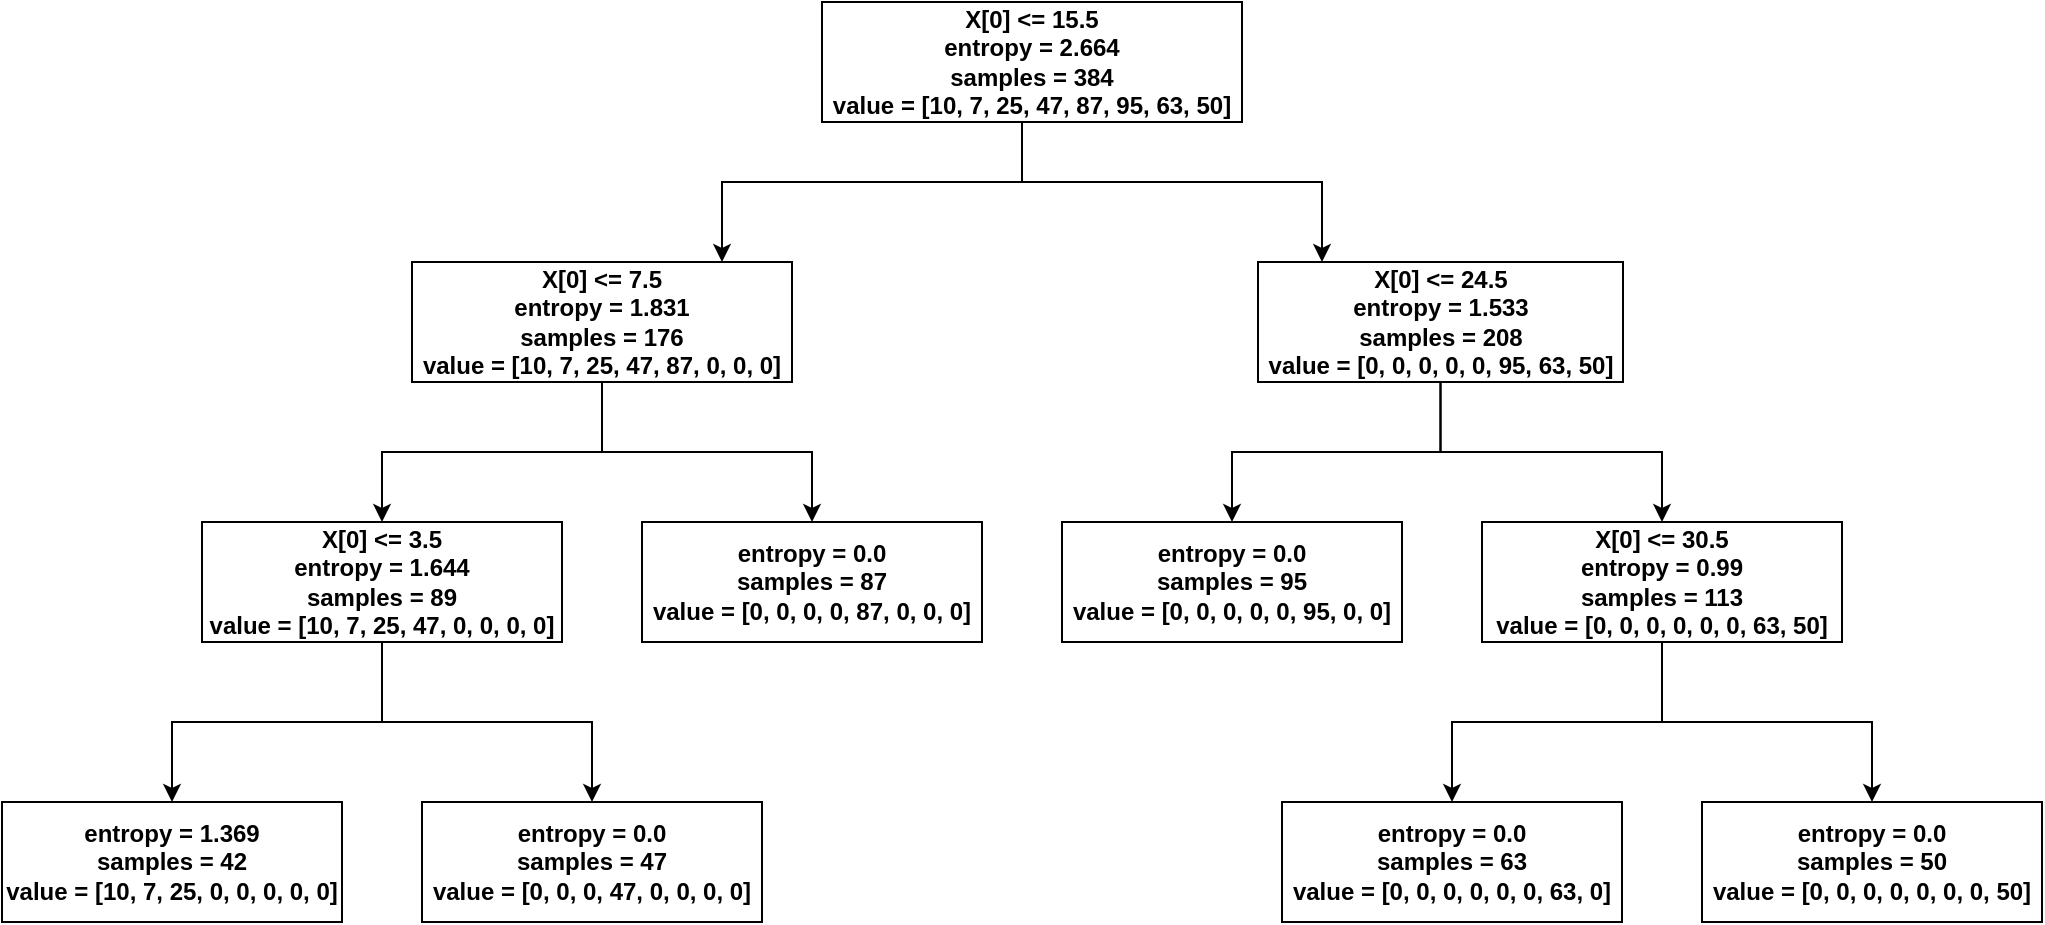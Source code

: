 <mxfile version="14.2.7" type="device"><diagram id="C5RBs43oDa-KdzZeNtuy" name="Page-1"><mxGraphModel dx="976" dy="588" grid="1" gridSize="10" guides="1" tooltips="1" connect="1" arrows="1" fold="1" page="1" pageScale="1" pageWidth="1169" pageHeight="827" math="0" shadow="0"><root><mxCell id="WIyWlLk6GJQsqaUBKTNV-0"/><mxCell id="WIyWlLk6GJQsqaUBKTNV-1" parent="WIyWlLk6GJQsqaUBKTNV-0"/><mxCell id="Q_79PvkEwVVdoDPksJvr-2" value="" style="edgeStyle=orthogonalEdgeStyle;rounded=0;orthogonalLoop=1;jettySize=auto;html=1;" parent="WIyWlLk6GJQsqaUBKTNV-1" source="Q_79PvkEwVVdoDPksJvr-0" target="Q_79PvkEwVVdoDPksJvr-1" edge="1"><mxGeometry relative="1" as="geometry"><Array as="points"><mxPoint x="560" y="130"/><mxPoint x="410" y="130"/></Array></mxGeometry></mxCell><mxCell id="Q_79PvkEwVVdoDPksJvr-5" value="" style="edgeStyle=orthogonalEdgeStyle;rounded=0;orthogonalLoop=1;jettySize=auto;html=1;" parent="WIyWlLk6GJQsqaUBKTNV-1" source="Q_79PvkEwVVdoDPksJvr-0" target="Q_79PvkEwVVdoDPksJvr-4" edge="1"><mxGeometry relative="1" as="geometry"><Array as="points"><mxPoint x="560" y="130"/><mxPoint x="710" y="130"/></Array></mxGeometry></mxCell><mxCell id="Q_79PvkEwVVdoDPksJvr-0" value="&lt;b&gt;X[0] &amp;lt;= 15.5&lt;br&gt;entropy = 2.664&lt;br&gt;samples = 384&lt;br&gt;value = [10, 7, 25, 47, 87, 95, 63, 50]&lt;/b&gt;" style="rounded=0;whiteSpace=wrap;html=1;" parent="WIyWlLk6GJQsqaUBKTNV-1" vertex="1"><mxGeometry x="460" y="40" width="210" height="60" as="geometry"/></mxCell><mxCell id="Q_79PvkEwVVdoDPksJvr-17" value="" style="edgeStyle=orthogonalEdgeStyle;rounded=0;orthogonalLoop=1;jettySize=auto;html=1;" parent="WIyWlLk6GJQsqaUBKTNV-1" source="Q_79PvkEwVVdoDPksJvr-1" target="Q_79PvkEwVVdoDPksJvr-16" edge="1"><mxGeometry relative="1" as="geometry"/></mxCell><mxCell id="Q_79PvkEwVVdoDPksJvr-21" value="" style="edgeStyle=orthogonalEdgeStyle;rounded=0;orthogonalLoop=1;jettySize=auto;html=1;entryX=0.5;entryY=0;entryDx=0;entryDy=0;" parent="WIyWlLk6GJQsqaUBKTNV-1" source="Q_79PvkEwVVdoDPksJvr-1" target="Q_79PvkEwVVdoDPksJvr-8" edge="1"><mxGeometry relative="1" as="geometry"><mxPoint x="320" y="220" as="targetPoint"/></mxGeometry></mxCell><mxCell id="Q_79PvkEwVVdoDPksJvr-1" value="&lt;b&gt;&lt;span&gt;X[0] &amp;lt;= 7.5&lt;/span&gt;&lt;br&gt;&lt;span&gt;entropy = 1.831&lt;/span&gt;&lt;br&gt;&lt;span&gt;samples = 176&lt;/span&gt;&lt;br&gt;&lt;span&gt;value = [10, 7, 25, 47, 87, 0, 0, 0]&lt;/span&gt;&lt;/b&gt;" style="rounded=0;whiteSpace=wrap;html=1;" parent="WIyWlLk6GJQsqaUBKTNV-1" vertex="1"><mxGeometry x="255" y="170" width="190" height="60" as="geometry"/></mxCell><mxCell id="Q_79PvkEwVVdoDPksJvr-19" value="" style="edgeStyle=orthogonalEdgeStyle;rounded=0;orthogonalLoop=1;jettySize=auto;html=1;" parent="WIyWlLk6GJQsqaUBKTNV-1" source="Q_79PvkEwVVdoDPksJvr-4" target="Q_79PvkEwVVdoDPksJvr-18" edge="1"><mxGeometry relative="1" as="geometry"/></mxCell><mxCell id="Q_79PvkEwVVdoDPksJvr-23" value="" style="edgeStyle=orthogonalEdgeStyle;rounded=0;orthogonalLoop=1;jettySize=auto;html=1;entryX=0.5;entryY=0;entryDx=0;entryDy=0;" parent="WIyWlLk6GJQsqaUBKTNV-1" source="Q_79PvkEwVVdoDPksJvr-4" target="Q_79PvkEwVVdoDPksJvr-13" edge="1"><mxGeometry relative="1" as="geometry"><mxPoint x="800" y="220" as="targetPoint"/></mxGeometry></mxCell><mxCell id="Q_79PvkEwVVdoDPksJvr-4" value="&lt;b&gt;&lt;span&gt;X[0] &amp;lt;= 24.5&lt;/span&gt;&lt;br&gt;&lt;span&gt;entropy = 1.533&lt;/span&gt;&lt;br&gt;&lt;span&gt;samples = 208&lt;/span&gt;&lt;br&gt;&lt;span&gt;value = [0, 0, 0, 0, 0, 95, 63, 50]&lt;/span&gt;&lt;/b&gt;" style="rounded=0;whiteSpace=wrap;html=1;" parent="WIyWlLk6GJQsqaUBKTNV-1" vertex="1"><mxGeometry x="678" y="170" width="182.5" height="60" as="geometry"/></mxCell><mxCell id="Q_79PvkEwVVdoDPksJvr-6" value="" style="edgeStyle=orthogonalEdgeStyle;rounded=0;orthogonalLoop=1;jettySize=auto;html=1;" parent="WIyWlLk6GJQsqaUBKTNV-1" source="Q_79PvkEwVVdoDPksJvr-8" target="Q_79PvkEwVVdoDPksJvr-9" edge="1"><mxGeometry relative="1" as="geometry"/></mxCell><mxCell id="Q_79PvkEwVVdoDPksJvr-7" value="" style="edgeStyle=orthogonalEdgeStyle;rounded=0;orthogonalLoop=1;jettySize=auto;html=1;" parent="WIyWlLk6GJQsqaUBKTNV-1" source="Q_79PvkEwVVdoDPksJvr-8" target="Q_79PvkEwVVdoDPksJvr-10" edge="1"><mxGeometry relative="1" as="geometry"><Array as="points"><mxPoint x="240" y="400"/><mxPoint x="345" y="400"/></Array></mxGeometry></mxCell><mxCell id="Q_79PvkEwVVdoDPksJvr-8" value="&lt;b&gt;&lt;span&gt;X[0] &amp;lt;= 3.5&lt;/span&gt;&lt;br&gt;&lt;span&gt;entropy = 1.644&lt;/span&gt;&lt;br&gt;&lt;span&gt;samples = 89&lt;/span&gt;&lt;br&gt;&lt;span&gt;value = [10, 7, 25, 47, 0, 0, 0, 0]&lt;/span&gt;&lt;/b&gt;" style="rounded=0;whiteSpace=wrap;html=1;" parent="WIyWlLk6GJQsqaUBKTNV-1" vertex="1"><mxGeometry x="150" y="300" width="180" height="60" as="geometry"/></mxCell><mxCell id="Q_79PvkEwVVdoDPksJvr-9" value="&lt;b&gt;&lt;span&gt;entropy = 1.369&lt;/span&gt;&lt;br&gt;&lt;span&gt;samples = 42&lt;/span&gt;&lt;br&gt;&lt;span&gt;value = [10, 7, 25, 0, 0, 0, 0, 0]&lt;/span&gt;&lt;/b&gt;" style="rounded=0;whiteSpace=wrap;html=1;" parent="WIyWlLk6GJQsqaUBKTNV-1" vertex="1"><mxGeometry x="50" y="440" width="170" height="60" as="geometry"/></mxCell><mxCell id="Q_79PvkEwVVdoDPksJvr-10" value="&lt;b&gt;&lt;span&gt;entropy = 0.0&lt;/span&gt;&lt;br&gt;&lt;span&gt;samples = 47&lt;/span&gt;&lt;br&gt;&lt;span&gt;value = [0, 0, 0, 47, 0, 0, 0, 0]&lt;/span&gt;&lt;/b&gt;" style="rounded=0;whiteSpace=wrap;html=1;" parent="WIyWlLk6GJQsqaUBKTNV-1" vertex="1"><mxGeometry x="260" y="440" width="170" height="60" as="geometry"/></mxCell><mxCell id="Q_79PvkEwVVdoDPksJvr-11" value="" style="edgeStyle=orthogonalEdgeStyle;rounded=0;orthogonalLoop=1;jettySize=auto;html=1;" parent="WIyWlLk6GJQsqaUBKTNV-1" source="Q_79PvkEwVVdoDPksJvr-13" target="Q_79PvkEwVVdoDPksJvr-14" edge="1"><mxGeometry relative="1" as="geometry"><Array as="points"><mxPoint x="880" y="400"/><mxPoint x="775" y="400"/></Array></mxGeometry></mxCell><mxCell id="Q_79PvkEwVVdoDPksJvr-12" value="" style="edgeStyle=orthogonalEdgeStyle;rounded=0;orthogonalLoop=1;jettySize=auto;html=1;" parent="WIyWlLk6GJQsqaUBKTNV-1" source="Q_79PvkEwVVdoDPksJvr-13" target="Q_79PvkEwVVdoDPksJvr-15" edge="1"><mxGeometry relative="1" as="geometry"/></mxCell><mxCell id="Q_79PvkEwVVdoDPksJvr-13" value="&lt;b&gt;&lt;span&gt;X[0] &amp;lt;= 30.5&lt;/span&gt;&lt;br&gt;&lt;span&gt;entropy = 0.99&lt;/span&gt;&lt;br&gt;&lt;span&gt;samples = 113&lt;/span&gt;&lt;br&gt;&lt;span&gt;value = [0, 0, 0, 0, 0, 0, 63, 50]&lt;/span&gt;&lt;/b&gt;" style="rounded=0;whiteSpace=wrap;html=1;" parent="WIyWlLk6GJQsqaUBKTNV-1" vertex="1"><mxGeometry x="790" y="300" width="180" height="60" as="geometry"/></mxCell><mxCell id="Q_79PvkEwVVdoDPksJvr-14" value="&lt;b&gt;&lt;span&gt;entropy = 0.0&lt;/span&gt;&lt;br&gt;&lt;span&gt;samples = 63&lt;/span&gt;&lt;br&gt;&lt;span&gt;value = [0, 0, 0, 0, 0, 0, 63, 0]&lt;/span&gt;&lt;/b&gt;" style="rounded=0;whiteSpace=wrap;html=1;" parent="WIyWlLk6GJQsqaUBKTNV-1" vertex="1"><mxGeometry x="690" y="440" width="170" height="60" as="geometry"/></mxCell><mxCell id="Q_79PvkEwVVdoDPksJvr-15" value="&lt;b&gt;&lt;span&gt;entropy = 0.0&lt;/span&gt;&lt;br&gt;&lt;span&gt;samples = 50&lt;/span&gt;&lt;br&gt;&lt;span&gt;value = [0, 0, 0, 0, 0, 0, 0, 50]&lt;/span&gt;&lt;/b&gt;" style="rounded=0;whiteSpace=wrap;html=1;" parent="WIyWlLk6GJQsqaUBKTNV-1" vertex="1"><mxGeometry x="900" y="440" width="170" height="60" as="geometry"/></mxCell><mxCell id="Q_79PvkEwVVdoDPksJvr-16" value="&lt;b&gt;&lt;span&gt;entropy = 0.0&lt;/span&gt;&lt;br&gt;&lt;span&gt;samples = 87&lt;/span&gt;&lt;br&gt;&lt;span&gt;value = [0, 0, 0, 0, 87, 0, 0, 0]&lt;/span&gt;&lt;/b&gt;" style="rounded=0;whiteSpace=wrap;html=1;" parent="WIyWlLk6GJQsqaUBKTNV-1" vertex="1"><mxGeometry x="370" y="300" width="170" height="60" as="geometry"/></mxCell><mxCell id="Q_79PvkEwVVdoDPksJvr-18" value="&lt;b&gt;&lt;span&gt;entropy = 0.0&lt;/span&gt;&lt;br&gt;&lt;span&gt;samples = 95&lt;/span&gt;&lt;br&gt;&lt;span&gt;value = [0, 0, 0, 0, 0, 95, 0, 0]&lt;/span&gt;&lt;/b&gt;" style="rounded=0;whiteSpace=wrap;html=1;" parent="WIyWlLk6GJQsqaUBKTNV-1" vertex="1"><mxGeometry x="580" y="300" width="170" height="60" as="geometry"/></mxCell></root></mxGraphModel></diagram></mxfile>